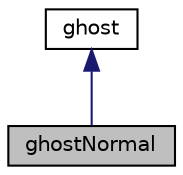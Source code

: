 digraph "ghostNormal"
{
  edge [fontname="Helvetica",fontsize="10",labelfontname="Helvetica",labelfontsize="10"];
  node [fontname="Helvetica",fontsize="10",shape=record];
  Node2 [label="ghostNormal",height=0.2,width=0.4,color="black", fillcolor="grey75", style="filled", fontcolor="black"];
  Node3 -> Node2 [dir="back",color="midnightblue",fontsize="10",style="solid",fontname="Helvetica"];
  Node3 [label="ghost",height=0.2,width=0.4,color="black", fillcolor="white", style="filled",URL="$classghost.html",tooltip="Clase ghost que representa a la base de los enemigos del juego. "];
}
